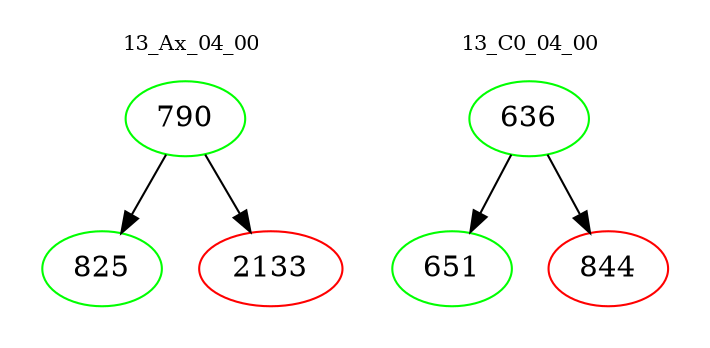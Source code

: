 digraph{
subgraph cluster_0 {
color = white
label = "13_Ax_04_00";
fontsize=10;
T0_790 [label="790", color="green"]
T0_790 -> T0_825 [color="black"]
T0_825 [label="825", color="green"]
T0_790 -> T0_2133 [color="black"]
T0_2133 [label="2133", color="red"]
}
subgraph cluster_1 {
color = white
label = "13_C0_04_00";
fontsize=10;
T1_636 [label="636", color="green"]
T1_636 -> T1_651 [color="black"]
T1_651 [label="651", color="green"]
T1_636 -> T1_844 [color="black"]
T1_844 [label="844", color="red"]
}
}
